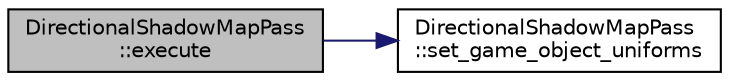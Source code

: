 digraph "DirectionalShadowMapPass::execute"
{
 // INTERACTIVE_SVG=YES
 // LATEX_PDF_SIZE
  bgcolor="transparent";
  edge [fontname="Helvetica",fontsize="10",labelfontname="Helvetica",labelfontsize="10"];
  node [fontname="Helvetica",fontsize="10",shape=record];
  rankdir="LR";
  Node1 [label="DirectionalShadowMapPass\l::execute",height=0.2,width=0.4,color="black", fillcolor="grey75", style="filled", fontcolor="black",tooltip=" "];
  Node1 -> Node2 [color="midnightblue",fontsize="10",style="solid",fontname="Helvetica"];
  Node2 [label="DirectionalShadowMapPass\l::set_game_object_uniforms",height=0.2,width=0.4,color="black",URL="$de/d56/class_directional_shadow_map_pass.html#a115ff6e250d57e615316892e30c79a55",tooltip=" "];
}
